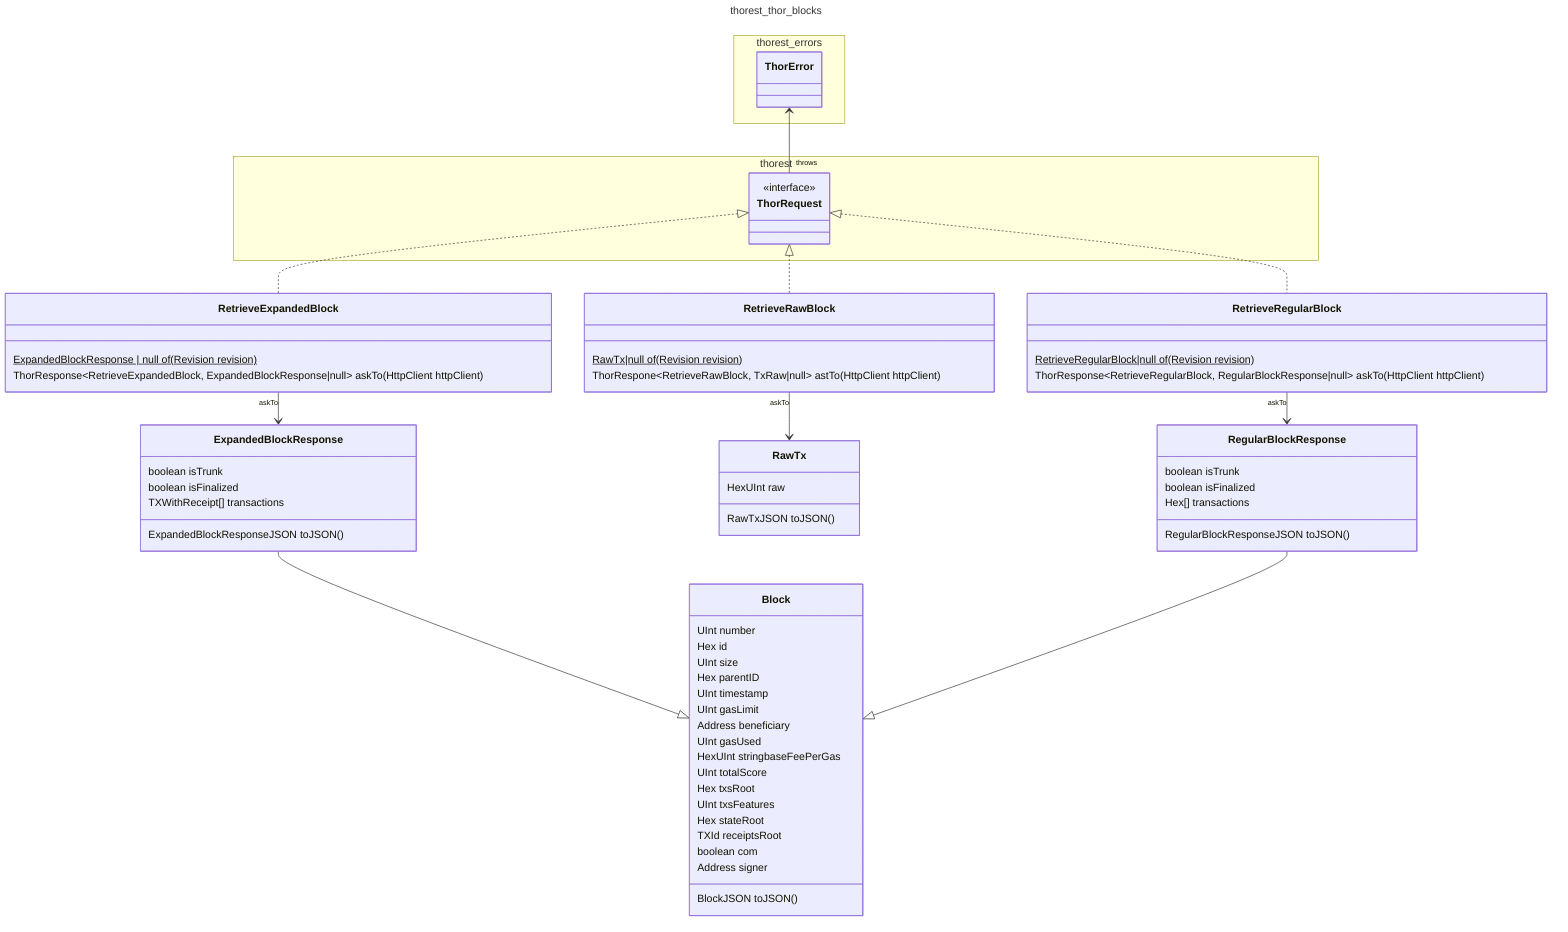 ---
title: thorest_thor_blocks
---
classDiagram
    namespace thorest {
        class ThorRequest {
            <<interface>>
        }
    }
    namespace thorest_errors {
        class ThorError
    }
    class Block {
        UInt number
        Hex id
        UInt size
        Hex parentID
        UInt timestamp
        UInt gasLimit
        Address beneficiary
        UInt gasUsed
        HexUInt stringbaseFeePerGas
        UInt totalScore
        Hex txsRoot
        UInt txsFeatures
        Hex stateRoot
        TXId receiptsRoot
        boolean com
        Address signer
        BlockJSON toJSON()
    }
    class ExpandedBlockResponse {
        boolean isTrunk
        boolean isFinalized
        TXWithReceipt[] transactions
        ExpandedBlockResponseJSON toJSON()
    }
    class RawTx {
        HexUInt raw
        RawTxJSON toJSON()
    }
    class RegularBlockResponse {
        boolean isTrunk
        boolean isFinalized
        Hex[]  transactions
        RegularBlockResponseJSON toJSON()
    }
    class RetrieveExpandedBlock {
        ExpandedBlockResponse | null of(Revision revision)$
        ThorResponse~RetrieveExpandedBlock, ExpandedBlockResponse|null~ askTo(HttpClient httpClient)
    }
    class RetrieveRawBlock {
        RawTx|null of(Revision revision)$
        ThorRespone~RetrieveRawBlock, TxRaw|null~ astTo(HttpClient httpClient)
    }
    class RetrieveRegularBlock {
        RetrieveRegularBlock|null of(Revision revision)$
        ThorResponse~RetrieveRegularBlock, RegularBlockResponse|null~ askTo(HttpClient httpClient)
    }
    ThorRequest <|.. RetrieveExpandedBlock
    ThorRequest <|.. RetrieveRawBlock
    ThorRequest <|.. RetrieveRegularBlock
    ExpandedBlockResponse --|> Block
    RegularBlockResponse --|> Block
    RetrieveExpandedBlock "askTo" --> ExpandedBlockResponse
    RetrieveRawBlock "askTo" --> RawTx
    RetrieveRegularBlock "askTo" --> RegularBlockResponse
    ThorError <-- "throws" ThorRequest
